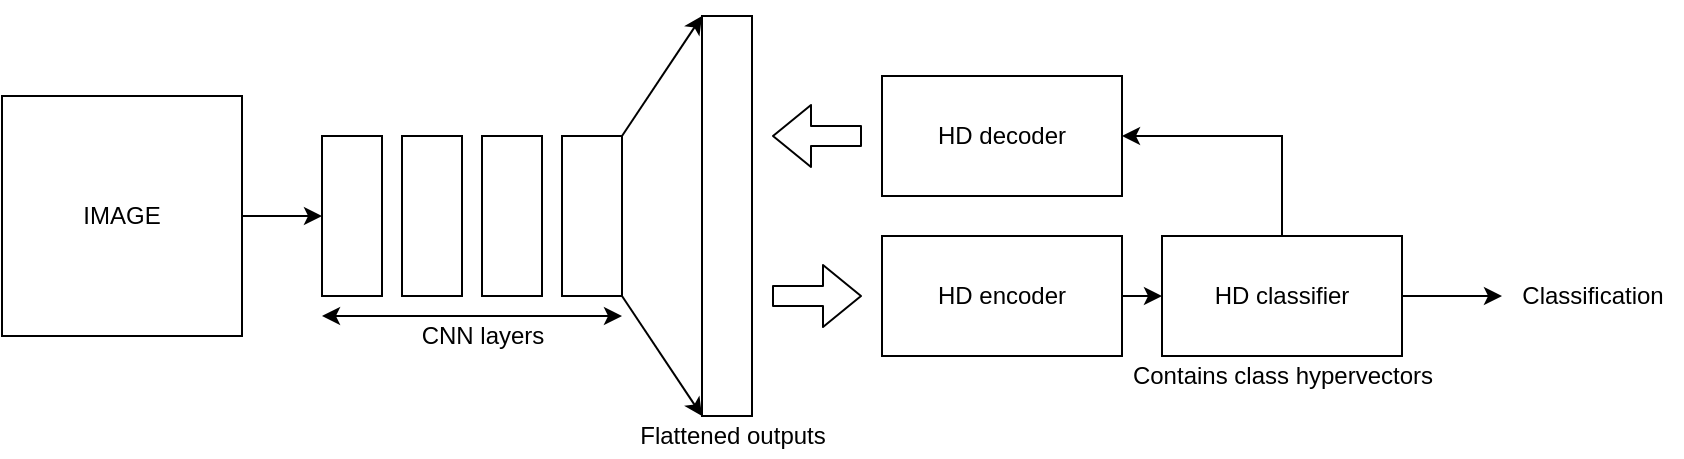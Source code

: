 <mxfile version="13.6.0" type="device"><diagram id="ycNCVyrhMyFgc5pa-agM" name="Page-1"><mxGraphModel dx="2062" dy="1206" grid="1" gridSize="10" guides="1" tooltips="1" connect="1" arrows="1" fold="1" page="1" pageScale="1" pageWidth="850" pageHeight="1100" math="0" shadow="0"><root><mxCell id="0"/><mxCell id="1" parent="0"/><mxCell id="LDq5W1orZjFjFY5DOh85-10" style="edgeStyle=orthogonalEdgeStyle;rounded=0;orthogonalLoop=1;jettySize=auto;html=1;exitX=1;exitY=0.5;exitDx=0;exitDy=0;entryX=0;entryY=0.5;entryDx=0;entryDy=0;" edge="1" parent="1" source="LDq5W1orZjFjFY5DOh85-1" target="LDq5W1orZjFjFY5DOh85-2"><mxGeometry relative="1" as="geometry"/></mxCell><mxCell id="LDq5W1orZjFjFY5DOh85-1" value="IMAGE" style="rounded=0;whiteSpace=wrap;html=1;" vertex="1" parent="1"><mxGeometry x="40" y="120" width="120" height="120" as="geometry"/></mxCell><mxCell id="LDq5W1orZjFjFY5DOh85-2" value="" style="rounded=0;whiteSpace=wrap;html=1;" vertex="1" parent="1"><mxGeometry x="200" y="140" width="30" height="80" as="geometry"/></mxCell><mxCell id="LDq5W1orZjFjFY5DOh85-3" value="" style="rounded=0;whiteSpace=wrap;html=1;" vertex="1" parent="1"><mxGeometry x="240" y="140" width="30" height="80" as="geometry"/></mxCell><mxCell id="LDq5W1orZjFjFY5DOh85-4" value="" style="rounded=0;whiteSpace=wrap;html=1;" vertex="1" parent="1"><mxGeometry x="280" y="140" width="30" height="80" as="geometry"/></mxCell><mxCell id="LDq5W1orZjFjFY5DOh85-5" value="" style="rounded=0;whiteSpace=wrap;html=1;" vertex="1" parent="1"><mxGeometry x="320" y="140" width="30" height="80" as="geometry"/></mxCell><mxCell id="LDq5W1orZjFjFY5DOh85-7" value="" style="rounded=0;whiteSpace=wrap;html=1;" vertex="1" parent="1"><mxGeometry x="390" y="80" width="25" height="200" as="geometry"/></mxCell><mxCell id="LDq5W1orZjFjFY5DOh85-8" value="" style="endArrow=classic;startArrow=classic;html=1;" edge="1" parent="1"><mxGeometry width="50" height="50" relative="1" as="geometry"><mxPoint x="200" y="230" as="sourcePoint"/><mxPoint x="350" y="230" as="targetPoint"/></mxGeometry></mxCell><mxCell id="LDq5W1orZjFjFY5DOh85-9" value="CNN layers" style="text;html=1;align=center;verticalAlign=middle;resizable=0;points=[];autosize=1;" vertex="1" parent="1"><mxGeometry x="240" y="230" width="80" height="20" as="geometry"/></mxCell><mxCell id="LDq5W1orZjFjFY5DOh85-12" value="" style="endArrow=classic;html=1;strokeColor=#000000;exitX=1;exitY=0;exitDx=0;exitDy=0;entryX=0;entryY=0;entryDx=0;entryDy=0;" edge="1" parent="1" source="LDq5W1orZjFjFY5DOh85-5" target="LDq5W1orZjFjFY5DOh85-7"><mxGeometry width="50" height="50" relative="1" as="geometry"><mxPoint x="490" y="240" as="sourcePoint"/><mxPoint x="540" y="190" as="targetPoint"/></mxGeometry></mxCell><mxCell id="LDq5W1orZjFjFY5DOh85-13" value="" style="endArrow=classic;html=1;strokeColor=#000000;exitX=1;exitY=1;exitDx=0;exitDy=0;entryX=0;entryY=1;entryDx=0;entryDy=0;" edge="1" parent="1" source="LDq5W1orZjFjFY5DOh85-5" target="LDq5W1orZjFjFY5DOh85-7"><mxGeometry width="50" height="50" relative="1" as="geometry"><mxPoint x="490" y="240" as="sourcePoint"/><mxPoint x="540" y="190" as="targetPoint"/></mxGeometry></mxCell><mxCell id="LDq5W1orZjFjFY5DOh85-14" value="Flattened outputs" style="text;html=1;align=center;verticalAlign=middle;resizable=0;points=[];autosize=1;" vertex="1" parent="1"><mxGeometry x="350" y="280" width="110" height="20" as="geometry"/></mxCell><mxCell id="LDq5W1orZjFjFY5DOh85-15" value="" style="shape=flexArrow;endArrow=classic;html=1;strokeColor=#000000;" edge="1" parent="1"><mxGeometry width="50" height="50" relative="1" as="geometry"><mxPoint x="425" y="220" as="sourcePoint"/><mxPoint x="470" y="220" as="targetPoint"/></mxGeometry></mxCell><mxCell id="LDq5W1orZjFjFY5DOh85-19" style="edgeStyle=orthogonalEdgeStyle;rounded=0;orthogonalLoop=1;jettySize=auto;html=1;exitX=1;exitY=0.5;exitDx=0;exitDy=0;entryX=0;entryY=0.5;entryDx=0;entryDy=0;strokeColor=#000000;" edge="1" parent="1" source="LDq5W1orZjFjFY5DOh85-16" target="LDq5W1orZjFjFY5DOh85-17"><mxGeometry relative="1" as="geometry"/></mxCell><mxCell id="LDq5W1orZjFjFY5DOh85-16" value="HD encoder" style="rounded=0;whiteSpace=wrap;html=1;" vertex="1" parent="1"><mxGeometry x="480" y="190" width="120" height="60" as="geometry"/></mxCell><mxCell id="LDq5W1orZjFjFY5DOh85-22" style="edgeStyle=orthogonalEdgeStyle;rounded=0;orthogonalLoop=1;jettySize=auto;html=1;exitX=0.5;exitY=0;exitDx=0;exitDy=0;entryX=1;entryY=0.5;entryDx=0;entryDy=0;strokeColor=#000000;" edge="1" parent="1" source="LDq5W1orZjFjFY5DOh85-17" target="LDq5W1orZjFjFY5DOh85-18"><mxGeometry relative="1" as="geometry"/></mxCell><mxCell id="LDq5W1orZjFjFY5DOh85-24" style="edgeStyle=orthogonalEdgeStyle;rounded=0;orthogonalLoop=1;jettySize=auto;html=1;exitX=1;exitY=0.5;exitDx=0;exitDy=0;strokeColor=#000000;" edge="1" parent="1" source="LDq5W1orZjFjFY5DOh85-17"><mxGeometry relative="1" as="geometry"><mxPoint x="790" y="220" as="targetPoint"/></mxGeometry></mxCell><mxCell id="LDq5W1orZjFjFY5DOh85-17" value="HD classifier" style="rounded=0;whiteSpace=wrap;html=1;" vertex="1" parent="1"><mxGeometry x="620" y="190" width="120" height="60" as="geometry"/></mxCell><mxCell id="LDq5W1orZjFjFY5DOh85-18" value="HD decoder" style="rounded=0;whiteSpace=wrap;html=1;" vertex="1" parent="1"><mxGeometry x="480" y="110" width="120" height="60" as="geometry"/></mxCell><mxCell id="LDq5W1orZjFjFY5DOh85-20" value="" style="shape=flexArrow;endArrow=classic;html=1;strokeColor=#000000;" edge="1" parent="1"><mxGeometry width="50" height="50" relative="1" as="geometry"><mxPoint x="470" y="140" as="sourcePoint"/><mxPoint x="425" y="140" as="targetPoint"/></mxGeometry></mxCell><mxCell id="LDq5W1orZjFjFY5DOh85-21" value="Contains class hypervectors" style="text;html=1;align=center;verticalAlign=middle;resizable=0;points=[];autosize=1;" vertex="1" parent="1"><mxGeometry x="595" y="250" width="170" height="20" as="geometry"/></mxCell><mxCell id="LDq5W1orZjFjFY5DOh85-25" value="Classification" style="text;html=1;align=center;verticalAlign=middle;resizable=0;points=[];autosize=1;" vertex="1" parent="1"><mxGeometry x="790" y="210" width="90" height="20" as="geometry"/></mxCell></root></mxGraphModel></diagram></mxfile>